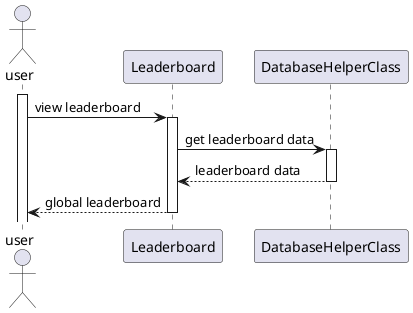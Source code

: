 @startuml
actor user

participant Leaderboard as L
participant DatabaseHelperClass as db

activate user
user -> L: view leaderboard
        activate L
                L -> db: get leaderboard data
                activate db
                db --> L: leaderboard data
                deactivate db
                L --> user: global leaderboard
deactivate L

@enduml
